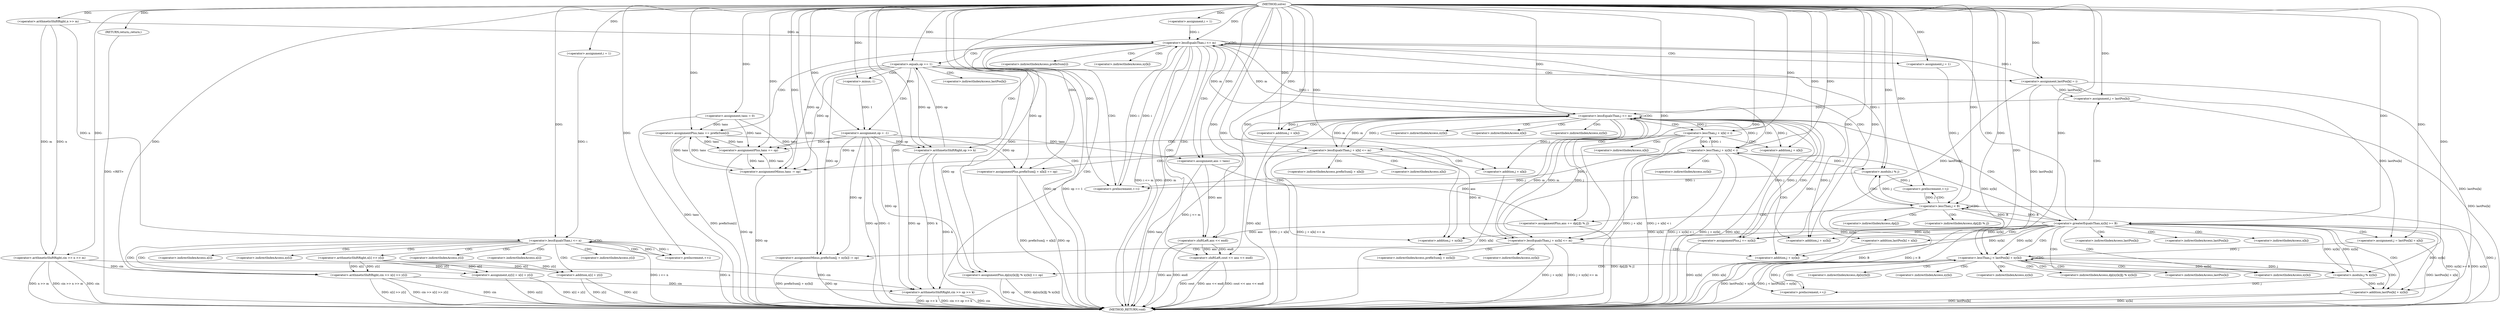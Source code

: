 digraph "solve" {  
"1000146" [label = "(METHOD,solve)" ]
"1000374" [label = "(METHOD_RETURN,void)" ]
"1000150" [label = "(<operator>.arithmeticShiftRight,cin >> n >> m)" ]
"1000187" [label = "(<operator>.assignment,tans = 0)" ]
"1000373" [label = "(RETURN,return;,return;)" ]
"1000157" [label = "(<operator>.assignment,i = 1)" ]
"1000160" [label = "(<operator>.lessEqualsThan,i <= n)" ]
"1000163" [label = "(<operator>.preIncrement,++i)" ]
"1000192" [label = "(<operator>.assignment,i = 1)" ]
"1000195" [label = "(<operator>.lessEqualsThan,i <= m)" ]
"1000198" [label = "(<operator>.preIncrement,++i)" ]
"1000152" [label = "(<operator>.arithmeticShiftRight,n >> m)" ]
"1000166" [label = "(<operator>.arithmeticShiftRight,cin >> x[i] >> y[i])" ]
"1000175" [label = "(<operator>.assignment,xy[i] = x[i] + y[i])" ]
"1000203" [label = "(<operator>.arithmeticShiftRight,cin >> op >> k)" ]
"1000340" [label = "(<operator>.assignmentPlus,tans += prefixSum[i])" ]
"1000346" [label = "(<operator>.assignment,ans = tans)" ]
"1000368" [label = "(<operator>.shiftLeft,cout << ans << endl)" ]
"1000209" [label = "(<operator>.equals,op == 1)" ]
"1000212" [label = "(<operator>.assignment,lastPos[k] = i)" ]
"1000223" [label = "(<operator>.greaterEqualsThan,xy[k] >= B)" ]
"1000351" [label = "(<operator>.assignment,j = 1)" ]
"1000354" [label = "(<operator>.lessThan,j < B)" ]
"1000357" [label = "(<operator>.preIncrement,++j)" ]
"1000359" [label = "(<operator>.assignmentPlus,ans += dp[j][i % j])" ]
"1000168" [label = "(<operator>.arithmeticShiftRight,x[i] >> y[i])" ]
"1000179" [label = "(<operator>.addition,x[i] + y[i])" ]
"1000205" [label = "(<operator>.arithmeticShiftRight,op >> k)" ]
"1000218" [label = "(<operator>.assignment,op = -1)" ]
"1000370" [label = "(<operator>.shiftLeft,ans << endl)" ]
"1000231" [label = "(<operator>.assignment,j = lastPos[k])" ]
"1000236" [label = "(<operator>.lessEqualsThan,j <= m)" ]
"1000239" [label = "(<operator>.assignmentPlus,j += xy[k])" ]
"1000220" [label = "(<operator>.minus,-1)" ]
"1000307" [label = "(<operator>.assignment,j = lastPos[k] + x[k])" ]
"1000316" [label = "(<operator>.lessThan,j < lastPos[k] + xy[k])" ]
"1000325" [label = "(<operator>.preIncrement,++j)" ]
"1000327" [label = "(<operator>.assignmentPlus,dp[xy[k]][j % xy[k]] += op)" ]
"1000365" [label = "(<operator>.modulo,i % j)" ]
"1000246" [label = "(<operator>.lessThan,j + x[k] < i)" ]
"1000253" [label = "(<operator>.assignmentPlus,tans += op)" ]
"1000275" [label = "(<operator>.lessThan,j + xy[k] < i)" ]
"1000282" [label = "(<operator>.assignmentMinus,tans -= op)" ]
"1000309" [label = "(<operator>.addition,lastPos[k] + x[k])" ]
"1000318" [label = "(<operator>.addition,lastPos[k] + xy[k])" ]
"1000247" [label = "(<operator>.addition,j + x[k])" ]
"1000258" [label = "(<operator>.lessEqualsThan,j + x[k] <= m)" ]
"1000265" [label = "(<operator>.assignmentPlus,prefixSum[j + x[k]] += op)" ]
"1000276" [label = "(<operator>.addition,j + xy[k])" ]
"1000287" [label = "(<operator>.lessEqualsThan,j + xy[k] <= m)" ]
"1000294" [label = "(<operator>.assignmentMinus,prefixSum[j + xy[k]] -= op)" ]
"1000334" [label = "(<operator>.modulo,j % xy[k])" ]
"1000259" [label = "(<operator>.addition,j + x[k])" ]
"1000288" [label = "(<operator>.addition,j + xy[k])" ]
"1000268" [label = "(<operator>.addition,j + x[k])" ]
"1000297" [label = "(<operator>.addition,j + xy[k])" ]
"1000176" [label = "(<operator>.indirectIndexAccess,xy[i])" ]
"1000342" [label = "(<operator>.indirectIndexAccess,prefixSum[i])" ]
"1000169" [label = "(<operator>.indirectIndexAccess,x[i])" ]
"1000172" [label = "(<operator>.indirectIndexAccess,y[i])" ]
"1000180" [label = "(<operator>.indirectIndexAccess,x[i])" ]
"1000183" [label = "(<operator>.indirectIndexAccess,y[i])" ]
"1000213" [label = "(<operator>.indirectIndexAccess,lastPos[k])" ]
"1000224" [label = "(<operator>.indirectIndexAccess,xy[k])" ]
"1000361" [label = "(<operator>.indirectIndexAccess,dp[j][i % j])" ]
"1000362" [label = "(<operator>.indirectIndexAccess,dp[j])" ]
"1000233" [label = "(<operator>.indirectIndexAccess,lastPos[k])" ]
"1000241" [label = "(<operator>.indirectIndexAccess,xy[k])" ]
"1000328" [label = "(<operator>.indirectIndexAccess,dp[xy[k]][j % xy[k]])" ]
"1000310" [label = "(<operator>.indirectIndexAccess,lastPos[k])" ]
"1000313" [label = "(<operator>.indirectIndexAccess,x[k])" ]
"1000319" [label = "(<operator>.indirectIndexAccess,lastPos[k])" ]
"1000322" [label = "(<operator>.indirectIndexAccess,xy[k])" ]
"1000329" [label = "(<operator>.indirectIndexAccess,dp[xy[k]])" ]
"1000249" [label = "(<operator>.indirectIndexAccess,x[k])" ]
"1000278" [label = "(<operator>.indirectIndexAccess,xy[k])" ]
"1000331" [label = "(<operator>.indirectIndexAccess,xy[k])" ]
"1000336" [label = "(<operator>.indirectIndexAccess,xy[k])" ]
"1000266" [label = "(<operator>.indirectIndexAccess,prefixSum[j + x[k]])" ]
"1000295" [label = "(<operator>.indirectIndexAccess,prefixSum[j + xy[k]])" ]
"1000261" [label = "(<operator>.indirectIndexAccess,x[k])" ]
"1000290" [label = "(<operator>.indirectIndexAccess,xy[k])" ]
"1000270" [label = "(<operator>.indirectIndexAccess,x[k])" ]
"1000299" [label = "(<operator>.indirectIndexAccess,xy[k])" ]
  "1000373" -> "1000374"  [ label = "DDG: <RET>"] 
  "1000150" -> "1000374"  [ label = "DDG: cin"] 
  "1000150" -> "1000374"  [ label = "DDG: n >> m"] 
  "1000150" -> "1000374"  [ label = "DDG: cin >> n >> m"] 
  "1000160" -> "1000374"  [ label = "DDG: n"] 
  "1000160" -> "1000374"  [ label = "DDG: i <= n"] 
  "1000187" -> "1000374"  [ label = "DDG: tans"] 
  "1000195" -> "1000374"  [ label = "DDG: i"] 
  "1000195" -> "1000374"  [ label = "DDG: m"] 
  "1000195" -> "1000374"  [ label = "DDG: i <= m"] 
  "1000203" -> "1000374"  [ label = "DDG: cin"] 
  "1000205" -> "1000374"  [ label = "DDG: k"] 
  "1000203" -> "1000374"  [ label = "DDG: op >> k"] 
  "1000203" -> "1000374"  [ label = "DDG: cin >> op >> k"] 
  "1000209" -> "1000374"  [ label = "DDG: op"] 
  "1000209" -> "1000374"  [ label = "DDG: op == 1"] 
  "1000218" -> "1000374"  [ label = "DDG: op"] 
  "1000218" -> "1000374"  [ label = "DDG: -1"] 
  "1000223" -> "1000374"  [ label = "DDG: xy[k]"] 
  "1000223" -> "1000374"  [ label = "DDG: xy[k] >= B"] 
  "1000309" -> "1000374"  [ label = "DDG: x[k]"] 
  "1000307" -> "1000374"  [ label = "DDG: lastPos[k] + x[k]"] 
  "1000318" -> "1000374"  [ label = "DDG: lastPos[k]"] 
  "1000318" -> "1000374"  [ label = "DDG: xy[k]"] 
  "1000316" -> "1000374"  [ label = "DDG: lastPos[k] + xy[k]"] 
  "1000316" -> "1000374"  [ label = "DDG: j < lastPos[k] + xy[k]"] 
  "1000327" -> "1000374"  [ label = "DDG: dp[xy[k]][j % xy[k]]"] 
  "1000327" -> "1000374"  [ label = "DDG: op"] 
  "1000231" -> "1000374"  [ label = "DDG: lastPos[k]"] 
  "1000236" -> "1000374"  [ label = "DDG: j <= m"] 
  "1000340" -> "1000374"  [ label = "DDG: prefixSum[i]"] 
  "1000346" -> "1000374"  [ label = "DDG: tans"] 
  "1000354" -> "1000374"  [ label = "DDG: j"] 
  "1000354" -> "1000374"  [ label = "DDG: B"] 
  "1000354" -> "1000374"  [ label = "DDG: j < B"] 
  "1000370" -> "1000374"  [ label = "DDG: ans"] 
  "1000368" -> "1000374"  [ label = "DDG: ans << endl"] 
  "1000368" -> "1000374"  [ label = "DDG: cout << ans << endl"] 
  "1000359" -> "1000374"  [ label = "DDG: dp[j][i % j]"] 
  "1000247" -> "1000374"  [ label = "DDG: x[k]"] 
  "1000246" -> "1000374"  [ label = "DDG: j + x[k]"] 
  "1000246" -> "1000374"  [ label = "DDG: j + x[k] < i"] 
  "1000259" -> "1000374"  [ label = "DDG: x[k]"] 
  "1000258" -> "1000374"  [ label = "DDG: j + x[k]"] 
  "1000258" -> "1000374"  [ label = "DDG: j + x[k] <= m"] 
  "1000268" -> "1000374"  [ label = "DDG: x[k]"] 
  "1000265" -> "1000374"  [ label = "DDG: prefixSum[j + x[k]]"] 
  "1000265" -> "1000374"  [ label = "DDG: op"] 
  "1000253" -> "1000374"  [ label = "DDG: op"] 
  "1000275" -> "1000374"  [ label = "DDG: j + xy[k]"] 
  "1000275" -> "1000374"  [ label = "DDG: j + xy[k] < i"] 
  "1000287" -> "1000374"  [ label = "DDG: j + xy[k]"] 
  "1000287" -> "1000374"  [ label = "DDG: j + xy[k] <= m"] 
  "1000294" -> "1000374"  [ label = "DDG: prefixSum[j + xy[k]]"] 
  "1000294" -> "1000374"  [ label = "DDG: op"] 
  "1000282" -> "1000374"  [ label = "DDG: op"] 
  "1000239" -> "1000374"  [ label = "DDG: xy[k]"] 
  "1000166" -> "1000374"  [ label = "DDG: cin"] 
  "1000166" -> "1000374"  [ label = "DDG: x[i] >> y[i]"] 
  "1000166" -> "1000374"  [ label = "DDG: cin >> x[i] >> y[i]"] 
  "1000175" -> "1000374"  [ label = "DDG: xy[i]"] 
  "1000179" -> "1000374"  [ label = "DDG: x[i]"] 
  "1000179" -> "1000374"  [ label = "DDG: y[i]"] 
  "1000175" -> "1000374"  [ label = "DDG: x[i] + y[i]"] 
  "1000370" -> "1000374"  [ label = "DDG: endl"] 
  "1000368" -> "1000374"  [ label = "DDG: cout"] 
  "1000146" -> "1000187"  [ label = "DDG: "] 
  "1000146" -> "1000373"  [ label = "DDG: "] 
  "1000146" -> "1000150"  [ label = "DDG: "] 
  "1000152" -> "1000150"  [ label = "DDG: m"] 
  "1000152" -> "1000150"  [ label = "DDG: n"] 
  "1000146" -> "1000157"  [ label = "DDG: "] 
  "1000146" -> "1000192"  [ label = "DDG: "] 
  "1000146" -> "1000152"  [ label = "DDG: "] 
  "1000157" -> "1000160"  [ label = "DDG: i"] 
  "1000163" -> "1000160"  [ label = "DDG: i"] 
  "1000146" -> "1000160"  [ label = "DDG: "] 
  "1000152" -> "1000160"  [ label = "DDG: n"] 
  "1000160" -> "1000163"  [ label = "DDG: i"] 
  "1000146" -> "1000163"  [ label = "DDG: "] 
  "1000168" -> "1000175"  [ label = "DDG: y[i]"] 
  "1000168" -> "1000175"  [ label = "DDG: x[i]"] 
  "1000192" -> "1000195"  [ label = "DDG: i"] 
  "1000198" -> "1000195"  [ label = "DDG: i"] 
  "1000146" -> "1000195"  [ label = "DDG: "] 
  "1000152" -> "1000195"  [ label = "DDG: m"] 
  "1000236" -> "1000195"  [ label = "DDG: m"] 
  "1000195" -> "1000198"  [ label = "DDG: i"] 
  "1000365" -> "1000198"  [ label = "DDG: i"] 
  "1000275" -> "1000198"  [ label = "DDG: i"] 
  "1000146" -> "1000198"  [ label = "DDG: "] 
  "1000340" -> "1000346"  [ label = "DDG: tans"] 
  "1000146" -> "1000346"  [ label = "DDG: "] 
  "1000150" -> "1000166"  [ label = "DDG: cin"] 
  "1000146" -> "1000166"  [ label = "DDG: "] 
  "1000168" -> "1000166"  [ label = "DDG: y[i]"] 
  "1000168" -> "1000166"  [ label = "DDG: x[i]"] 
  "1000150" -> "1000203"  [ label = "DDG: cin"] 
  "1000166" -> "1000203"  [ label = "DDG: cin"] 
  "1000146" -> "1000203"  [ label = "DDG: "] 
  "1000205" -> "1000203"  [ label = "DDG: k"] 
  "1000205" -> "1000203"  [ label = "DDG: op"] 
  "1000195" -> "1000212"  [ label = "DDG: i"] 
  "1000146" -> "1000212"  [ label = "DDG: "] 
  "1000187" -> "1000340"  [ label = "DDG: tans"] 
  "1000253" -> "1000340"  [ label = "DDG: tans"] 
  "1000282" -> "1000340"  [ label = "DDG: tans"] 
  "1000146" -> "1000340"  [ label = "DDG: "] 
  "1000146" -> "1000351"  [ label = "DDG: "] 
  "1000146" -> "1000368"  [ label = "DDG: "] 
  "1000370" -> "1000368"  [ label = "DDG: ans"] 
  "1000370" -> "1000368"  [ label = "DDG: endl"] 
  "1000168" -> "1000179"  [ label = "DDG: x[i]"] 
  "1000168" -> "1000179"  [ label = "DDG: y[i]"] 
  "1000209" -> "1000205"  [ label = "DDG: op"] 
  "1000218" -> "1000205"  [ label = "DDG: op"] 
  "1000146" -> "1000205"  [ label = "DDG: "] 
  "1000205" -> "1000209"  [ label = "DDG: op"] 
  "1000146" -> "1000209"  [ label = "DDG: "] 
  "1000220" -> "1000218"  [ label = "DDG: 1"] 
  "1000334" -> "1000223"  [ label = "DDG: xy[k]"] 
  "1000354" -> "1000223"  [ label = "DDG: B"] 
  "1000146" -> "1000223"  [ label = "DDG: "] 
  "1000351" -> "1000354"  [ label = "DDG: j"] 
  "1000357" -> "1000354"  [ label = "DDG: j"] 
  "1000146" -> "1000354"  [ label = "DDG: "] 
  "1000223" -> "1000354"  [ label = "DDG: B"] 
  "1000365" -> "1000357"  [ label = "DDG: j"] 
  "1000146" -> "1000357"  [ label = "DDG: "] 
  "1000346" -> "1000359"  [ label = "DDG: ans"] 
  "1000146" -> "1000359"  [ label = "DDG: "] 
  "1000346" -> "1000370"  [ label = "DDG: ans"] 
  "1000359" -> "1000370"  [ label = "DDG: ans"] 
  "1000146" -> "1000370"  [ label = "DDG: "] 
  "1000146" -> "1000218"  [ label = "DDG: "] 
  "1000212" -> "1000231"  [ label = "DDG: lastPos[k]"] 
  "1000223" -> "1000239"  [ label = "DDG: xy[k]"] 
  "1000146" -> "1000220"  [ label = "DDG: "] 
  "1000146" -> "1000231"  [ label = "DDG: "] 
  "1000231" -> "1000236"  [ label = "DDG: j"] 
  "1000239" -> "1000236"  [ label = "DDG: j"] 
  "1000146" -> "1000236"  [ label = "DDG: "] 
  "1000195" -> "1000236"  [ label = "DDG: m"] 
  "1000258" -> "1000236"  [ label = "DDG: m"] 
  "1000287" -> "1000236"  [ label = "DDG: m"] 
  "1000146" -> "1000239"  [ label = "DDG: "] 
  "1000236" -> "1000239"  [ label = "DDG: j"] 
  "1000212" -> "1000307"  [ label = "DDG: lastPos[k]"] 
  "1000209" -> "1000327"  [ label = "DDG: op"] 
  "1000218" -> "1000327"  [ label = "DDG: op"] 
  "1000146" -> "1000327"  [ label = "DDG: "] 
  "1000195" -> "1000365"  [ label = "DDG: i"] 
  "1000275" -> "1000365"  [ label = "DDG: i"] 
  "1000146" -> "1000365"  [ label = "DDG: "] 
  "1000354" -> "1000365"  [ label = "DDG: j"] 
  "1000209" -> "1000253"  [ label = "DDG: op"] 
  "1000218" -> "1000253"  [ label = "DDG: op"] 
  "1000146" -> "1000253"  [ label = "DDG: "] 
  "1000209" -> "1000282"  [ label = "DDG: op"] 
  "1000218" -> "1000282"  [ label = "DDG: op"] 
  "1000146" -> "1000282"  [ label = "DDG: "] 
  "1000146" -> "1000307"  [ label = "DDG: "] 
  "1000307" -> "1000316"  [ label = "DDG: j"] 
  "1000325" -> "1000316"  [ label = "DDG: j"] 
  "1000146" -> "1000316"  [ label = "DDG: "] 
  "1000223" -> "1000316"  [ label = "DDG: xy[k]"] 
  "1000334" -> "1000316"  [ label = "DDG: xy[k]"] 
  "1000212" -> "1000316"  [ label = "DDG: lastPos[k]"] 
  "1000334" -> "1000325"  [ label = "DDG: j"] 
  "1000146" -> "1000325"  [ label = "DDG: "] 
  "1000236" -> "1000246"  [ label = "DDG: j"] 
  "1000146" -> "1000246"  [ label = "DDG: "] 
  "1000195" -> "1000246"  [ label = "DDG: i"] 
  "1000275" -> "1000246"  [ label = "DDG: i"] 
  "1000187" -> "1000253"  [ label = "DDG: tans"] 
  "1000282" -> "1000253"  [ label = "DDG: tans"] 
  "1000340" -> "1000253"  [ label = "DDG: tans"] 
  "1000223" -> "1000275"  [ label = "DDG: xy[k]"] 
  "1000146" -> "1000275"  [ label = "DDG: "] 
  "1000236" -> "1000275"  [ label = "DDG: j"] 
  "1000246" -> "1000275"  [ label = "DDG: i"] 
  "1000187" -> "1000282"  [ label = "DDG: tans"] 
  "1000253" -> "1000282"  [ label = "DDG: tans"] 
  "1000340" -> "1000282"  [ label = "DDG: tans"] 
  "1000212" -> "1000309"  [ label = "DDG: lastPos[k]"] 
  "1000212" -> "1000318"  [ label = "DDG: lastPos[k]"] 
  "1000223" -> "1000318"  [ label = "DDG: xy[k]"] 
  "1000334" -> "1000318"  [ label = "DDG: xy[k]"] 
  "1000236" -> "1000247"  [ label = "DDG: j"] 
  "1000146" -> "1000247"  [ label = "DDG: "] 
  "1000209" -> "1000265"  [ label = "DDG: op"] 
  "1000218" -> "1000265"  [ label = "DDG: op"] 
  "1000146" -> "1000265"  [ label = "DDG: "] 
  "1000146" -> "1000276"  [ label = "DDG: "] 
  "1000236" -> "1000276"  [ label = "DDG: j"] 
  "1000223" -> "1000276"  [ label = "DDG: xy[k]"] 
  "1000209" -> "1000294"  [ label = "DDG: op"] 
  "1000218" -> "1000294"  [ label = "DDG: op"] 
  "1000146" -> "1000294"  [ label = "DDG: "] 
  "1000316" -> "1000334"  [ label = "DDG: j"] 
  "1000146" -> "1000334"  [ label = "DDG: "] 
  "1000223" -> "1000334"  [ label = "DDG: xy[k]"] 
  "1000146" -> "1000258"  [ label = "DDG: "] 
  "1000236" -> "1000258"  [ label = "DDG: j"] 
  "1000236" -> "1000258"  [ label = "DDG: m"] 
  "1000223" -> "1000287"  [ label = "DDG: xy[k]"] 
  "1000146" -> "1000287"  [ label = "DDG: "] 
  "1000236" -> "1000287"  [ label = "DDG: j"] 
  "1000236" -> "1000287"  [ label = "DDG: m"] 
  "1000258" -> "1000287"  [ label = "DDG: m"] 
  "1000146" -> "1000259"  [ label = "DDG: "] 
  "1000236" -> "1000259"  [ label = "DDG: j"] 
  "1000146" -> "1000288"  [ label = "DDG: "] 
  "1000236" -> "1000288"  [ label = "DDG: j"] 
  "1000223" -> "1000288"  [ label = "DDG: xy[k]"] 
  "1000146" -> "1000268"  [ label = "DDG: "] 
  "1000236" -> "1000268"  [ label = "DDG: j"] 
  "1000146" -> "1000297"  [ label = "DDG: "] 
  "1000236" -> "1000297"  [ label = "DDG: j"] 
  "1000223" -> "1000297"  [ label = "DDG: xy[k]"] 
  "1000160" -> "1000166"  [ label = "CDG: "] 
  "1000160" -> "1000180"  [ label = "CDG: "] 
  "1000160" -> "1000183"  [ label = "CDG: "] 
  "1000160" -> "1000175"  [ label = "CDG: "] 
  "1000160" -> "1000160"  [ label = "CDG: "] 
  "1000160" -> "1000179"  [ label = "CDG: "] 
  "1000160" -> "1000176"  [ label = "CDG: "] 
  "1000160" -> "1000172"  [ label = "CDG: "] 
  "1000160" -> "1000169"  [ label = "CDG: "] 
  "1000160" -> "1000163"  [ label = "CDG: "] 
  "1000160" -> "1000168"  [ label = "CDG: "] 
  "1000195" -> "1000370"  [ label = "CDG: "] 
  "1000195" -> "1000368"  [ label = "CDG: "] 
  "1000195" -> "1000354"  [ label = "CDG: "] 
  "1000195" -> "1000224"  [ label = "CDG: "] 
  "1000195" -> "1000198"  [ label = "CDG: "] 
  "1000195" -> "1000342"  [ label = "CDG: "] 
  "1000195" -> "1000340"  [ label = "CDG: "] 
  "1000195" -> "1000195"  [ label = "CDG: "] 
  "1000195" -> "1000351"  [ label = "CDG: "] 
  "1000195" -> "1000346"  [ label = "CDG: "] 
  "1000195" -> "1000203"  [ label = "CDG: "] 
  "1000195" -> "1000205"  [ label = "CDG: "] 
  "1000195" -> "1000209"  [ label = "CDG: "] 
  "1000195" -> "1000223"  [ label = "CDG: "] 
  "1000209" -> "1000220"  [ label = "CDG: "] 
  "1000209" -> "1000213"  [ label = "CDG: "] 
  "1000209" -> "1000212"  [ label = "CDG: "] 
  "1000209" -> "1000218"  [ label = "CDG: "] 
  "1000223" -> "1000233"  [ label = "CDG: "] 
  "1000223" -> "1000310"  [ label = "CDG: "] 
  "1000223" -> "1000313"  [ label = "CDG: "] 
  "1000223" -> "1000236"  [ label = "CDG: "] 
  "1000223" -> "1000318"  [ label = "CDG: "] 
  "1000223" -> "1000316"  [ label = "CDG: "] 
  "1000223" -> "1000307"  [ label = "CDG: "] 
  "1000223" -> "1000309"  [ label = "CDG: "] 
  "1000223" -> "1000319"  [ label = "CDG: "] 
  "1000223" -> "1000231"  [ label = "CDG: "] 
  "1000223" -> "1000322"  [ label = "CDG: "] 
  "1000354" -> "1000362"  [ label = "CDG: "] 
  "1000354" -> "1000354"  [ label = "CDG: "] 
  "1000354" -> "1000357"  [ label = "CDG: "] 
  "1000354" -> "1000359"  [ label = "CDG: "] 
  "1000354" -> "1000365"  [ label = "CDG: "] 
  "1000354" -> "1000361"  [ label = "CDG: "] 
  "1000236" -> "1000276"  [ label = "CDG: "] 
  "1000236" -> "1000236"  [ label = "CDG: "] 
  "1000236" -> "1000247"  [ label = "CDG: "] 
  "1000236" -> "1000239"  [ label = "CDG: "] 
  "1000236" -> "1000246"  [ label = "CDG: "] 
  "1000236" -> "1000249"  [ label = "CDG: "] 
  "1000236" -> "1000278"  [ label = "CDG: "] 
  "1000236" -> "1000241"  [ label = "CDG: "] 
  "1000236" -> "1000275"  [ label = "CDG: "] 
  "1000316" -> "1000318"  [ label = "CDG: "] 
  "1000316" -> "1000316"  [ label = "CDG: "] 
  "1000316" -> "1000336"  [ label = "CDG: "] 
  "1000316" -> "1000329"  [ label = "CDG: "] 
  "1000316" -> "1000334"  [ label = "CDG: "] 
  "1000316" -> "1000328"  [ label = "CDG: "] 
  "1000316" -> "1000319"  [ label = "CDG: "] 
  "1000316" -> "1000331"  [ label = "CDG: "] 
  "1000316" -> "1000327"  [ label = "CDG: "] 
  "1000316" -> "1000325"  [ label = "CDG: "] 
  "1000316" -> "1000322"  [ label = "CDG: "] 
  "1000246" -> "1000258"  [ label = "CDG: "] 
  "1000246" -> "1000259"  [ label = "CDG: "] 
  "1000246" -> "1000261"  [ label = "CDG: "] 
  "1000246" -> "1000253"  [ label = "CDG: "] 
  "1000275" -> "1000282"  [ label = "CDG: "] 
  "1000275" -> "1000288"  [ label = "CDG: "] 
  "1000275" -> "1000290"  [ label = "CDG: "] 
  "1000275" -> "1000287"  [ label = "CDG: "] 
  "1000258" -> "1000268"  [ label = "CDG: "] 
  "1000258" -> "1000270"  [ label = "CDG: "] 
  "1000258" -> "1000265"  [ label = "CDG: "] 
  "1000258" -> "1000266"  [ label = "CDG: "] 
  "1000287" -> "1000294"  [ label = "CDG: "] 
  "1000287" -> "1000295"  [ label = "CDG: "] 
  "1000287" -> "1000297"  [ label = "CDG: "] 
  "1000287" -> "1000299"  [ label = "CDG: "] 
}

